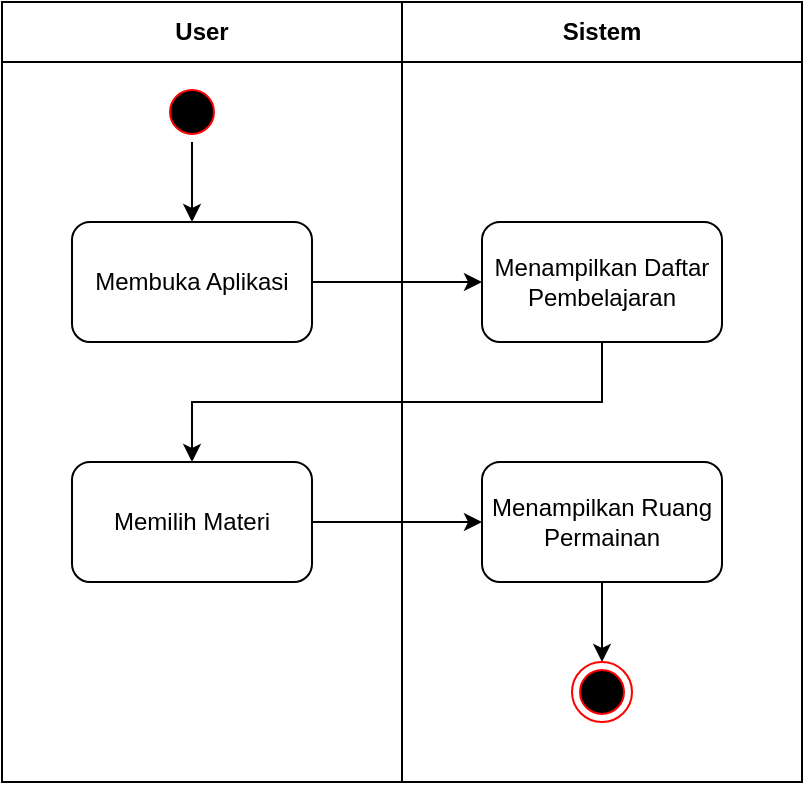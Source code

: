 <mxfile version="22.1.20" type="device">
  <diagram id="prtHgNgQTEPvFCAcTncT" name="Page-1">
    <mxGraphModel dx="640" dy="267" grid="1" gridSize="10" guides="1" tooltips="1" connect="1" arrows="1" fold="1" page="1" pageScale="1" pageWidth="827" pageHeight="1169" math="0" shadow="0">
      <root>
        <mxCell id="0" />
        <mxCell id="1" parent="0" />
        <mxCell id="tPtuIGqPMaxAQIh3LivV-1" value="User" style="swimlane;whiteSpace=wrap;html=1;startSize=30;" vertex="1" parent="1">
          <mxGeometry x="20" y="10" width="200" height="390" as="geometry" />
        </mxCell>
        <mxCell id="tPtuIGqPMaxAQIh3LivV-6" style="edgeStyle=orthogonalEdgeStyle;rounded=0;orthogonalLoop=1;jettySize=auto;html=1;entryX=0.5;entryY=0;entryDx=0;entryDy=0;" edge="1" parent="tPtuIGqPMaxAQIh3LivV-1" source="tPtuIGqPMaxAQIh3LivV-3" target="tPtuIGqPMaxAQIh3LivV-5">
          <mxGeometry relative="1" as="geometry" />
        </mxCell>
        <mxCell id="tPtuIGqPMaxAQIh3LivV-3" value="" style="ellipse;html=1;shape=startState;fillColor=#000000;strokeColor=#ff0000;" vertex="1" parent="tPtuIGqPMaxAQIh3LivV-1">
          <mxGeometry x="80" y="40" width="30" height="30" as="geometry" />
        </mxCell>
        <mxCell id="tPtuIGqPMaxAQIh3LivV-5" value="Membuka Aplikasi" style="rounded=1;whiteSpace=wrap;html=1;" vertex="1" parent="tPtuIGqPMaxAQIh3LivV-1">
          <mxGeometry x="35" y="110" width="120" height="60" as="geometry" />
        </mxCell>
        <mxCell id="tPtuIGqPMaxAQIh3LivV-12" value="Memilih Materi" style="whiteSpace=wrap;html=1;rounded=1;" vertex="1" parent="tPtuIGqPMaxAQIh3LivV-1">
          <mxGeometry x="35" y="230" width="120" height="60" as="geometry" />
        </mxCell>
        <mxCell id="tPtuIGqPMaxAQIh3LivV-2" value="Sistem" style="swimlane;whiteSpace=wrap;html=1;startSize=30;" vertex="1" parent="1">
          <mxGeometry x="220" y="10" width="200" height="390" as="geometry" />
        </mxCell>
        <mxCell id="tPtuIGqPMaxAQIh3LivV-10" value="Menampilkan Daftar Pembelajaran" style="whiteSpace=wrap;html=1;rounded=1;" vertex="1" parent="tPtuIGqPMaxAQIh3LivV-2">
          <mxGeometry x="40" y="110" width="120" height="60" as="geometry" />
        </mxCell>
        <mxCell id="tPtuIGqPMaxAQIh3LivV-11" value="" style="edgeStyle=orthogonalEdgeStyle;rounded=0;orthogonalLoop=1;jettySize=auto;html=1;exitX=1;exitY=0.5;exitDx=0;exitDy=0;" edge="1" parent="tPtuIGqPMaxAQIh3LivV-2" source="tPtuIGqPMaxAQIh3LivV-5" target="tPtuIGqPMaxAQIh3LivV-10">
          <mxGeometry relative="1" as="geometry">
            <mxPoint x="-30" y="130.029" as="sourcePoint" />
          </mxGeometry>
        </mxCell>
        <mxCell id="tPtuIGqPMaxAQIh3LivV-21" style="edgeStyle=orthogonalEdgeStyle;rounded=0;orthogonalLoop=1;jettySize=auto;html=1;entryX=0.5;entryY=0;entryDx=0;entryDy=0;" edge="1" parent="tPtuIGqPMaxAQIh3LivV-2" source="tPtuIGqPMaxAQIh3LivV-18" target="tPtuIGqPMaxAQIh3LivV-20">
          <mxGeometry relative="1" as="geometry" />
        </mxCell>
        <mxCell id="tPtuIGqPMaxAQIh3LivV-18" value="Menampilkan Ruang Permainan" style="whiteSpace=wrap;html=1;rounded=1;" vertex="1" parent="tPtuIGqPMaxAQIh3LivV-2">
          <mxGeometry x="40" y="230" width="120" height="60" as="geometry" />
        </mxCell>
        <mxCell id="tPtuIGqPMaxAQIh3LivV-20" value="" style="ellipse;html=1;shape=endState;fillColor=#000000;strokeColor=#ff0000;" vertex="1" parent="tPtuIGqPMaxAQIh3LivV-2">
          <mxGeometry x="85" y="330" width="30" height="30" as="geometry" />
        </mxCell>
        <mxCell id="tPtuIGqPMaxAQIh3LivV-13" value="" style="edgeStyle=orthogonalEdgeStyle;rounded=0;orthogonalLoop=1;jettySize=auto;html=1;exitX=0.5;exitY=1;exitDx=0;exitDy=0;" edge="1" parent="1" source="tPtuIGqPMaxAQIh3LivV-10" target="tPtuIGqPMaxAQIh3LivV-12">
          <mxGeometry relative="1" as="geometry" />
        </mxCell>
        <mxCell id="tPtuIGqPMaxAQIh3LivV-19" value="" style="edgeStyle=orthogonalEdgeStyle;rounded=0;orthogonalLoop=1;jettySize=auto;html=1;exitX=1;exitY=0.5;exitDx=0;exitDy=0;" edge="1" parent="1" source="tPtuIGqPMaxAQIh3LivV-12" target="tPtuIGqPMaxAQIh3LivV-18">
          <mxGeometry relative="1" as="geometry">
            <mxPoint x="175" y="260.029" as="sourcePoint" />
          </mxGeometry>
        </mxCell>
      </root>
    </mxGraphModel>
  </diagram>
</mxfile>
